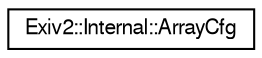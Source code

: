 digraph "Graphical Class Hierarchy"
{
  edge [fontname="FreeSans",fontsize="10",labelfontname="FreeSans",labelfontsize="10"];
  node [fontname="FreeSans",fontsize="10",shape=record];
  rankdir="LR";
  Node1 [label="Exiv2::Internal::ArrayCfg",height=0.2,width=0.4,color="black", fillcolor="white", style="filled",URL="$structExiv2_1_1Internal_1_1ArrayCfg.html",tooltip="Additional configuration for a binary array. "];
}
